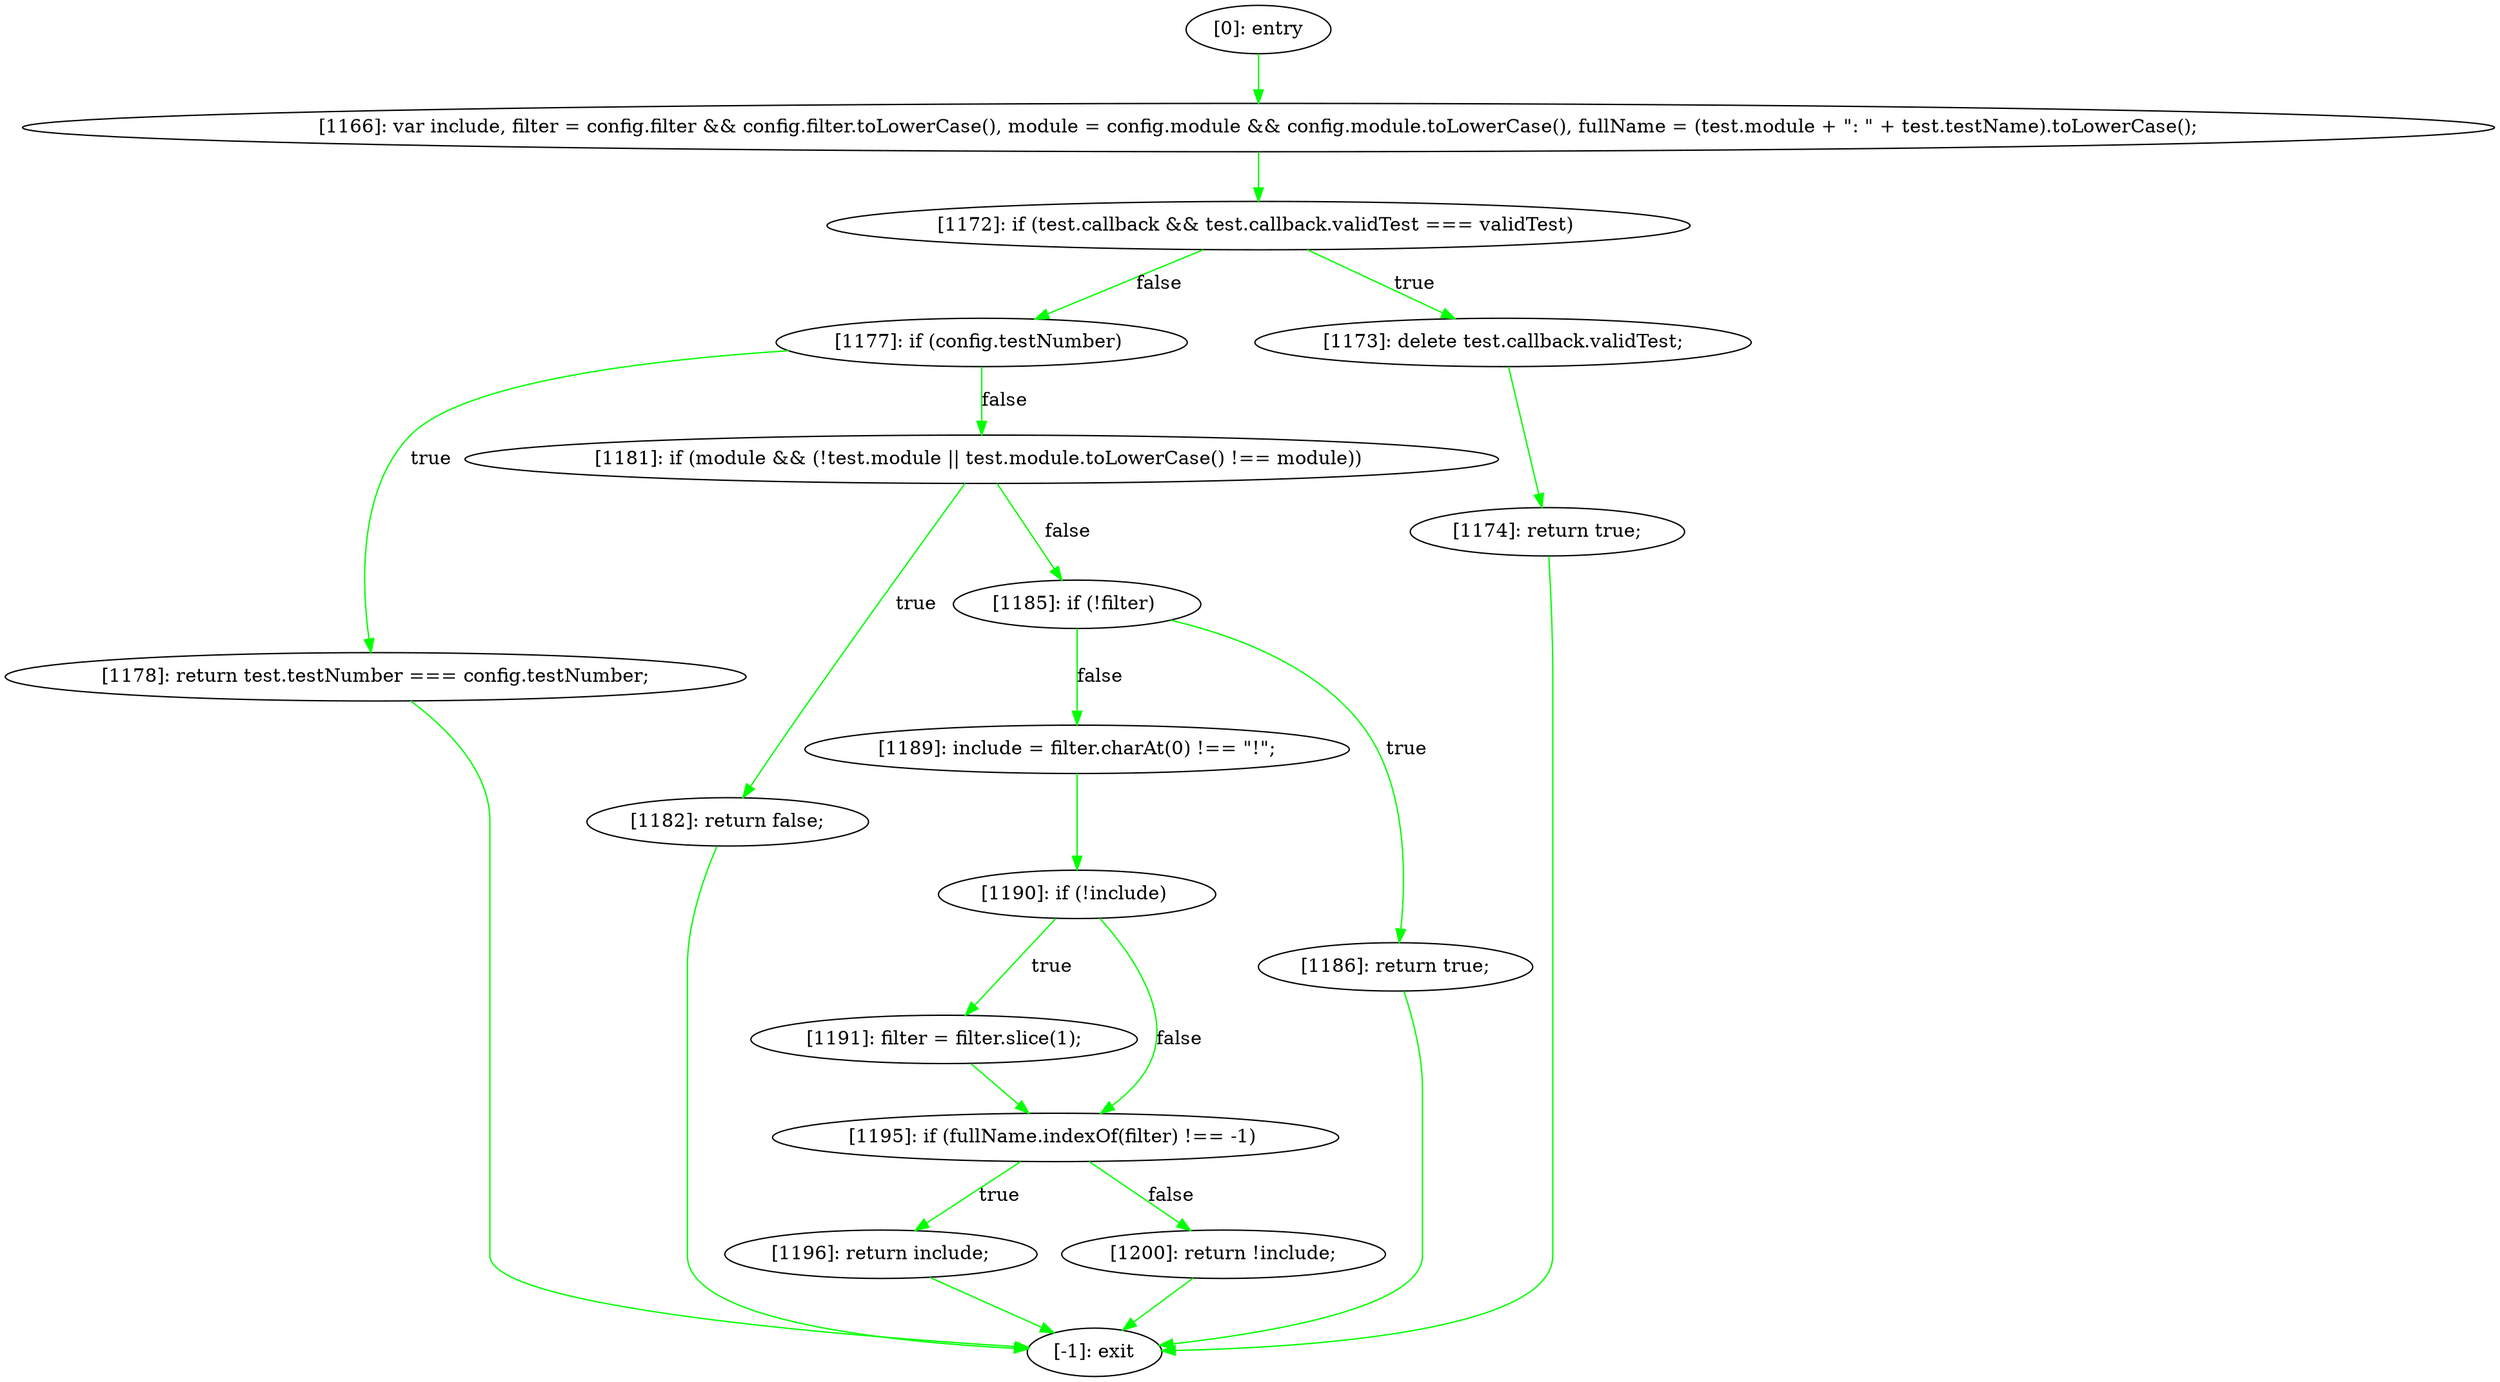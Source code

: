 digraph {
"0" [label="[1191]: filter = filter.slice(1);\n"] 
"1" [label="[1196]: return include;\n"] 
"2" [label="[1177]: if (config.testNumber) "] 
"3" [label="[1174]: return true;\n"] 
"4" [label="[1166]: var include, filter = config.filter && config.filter.toLowerCase(), module = config.module && config.module.toLowerCase(), fullName = (test.module + \": \" + test.testName).toLowerCase();\n"] 
"5" [label="[1182]: return false;\n"] 
"6" [label="[1195]: if (fullName.indexOf(filter) !== -1) "] 
"7" [label="[1172]: if (test.callback && test.callback.validTest === validTest) "] 
"8" [label="[1200]: return !include;\n"] 
"9" [label="[1178]: return test.testNumber === config.testNumber;\n"] 
"10" [label="[1190]: if (!include) "] 
"11" [label="[-1]: exit"] 
"12" [label="[1181]: if (module && (!test.module || test.module.toLowerCase() !== module)) "] 
"13" [label="[0]: entry"] 
"14" [label="[1189]: include = filter.charAt(0) !== \"!\";\n"] 
"15" [label="[1186]: return true;\n"] 
"16" [label="[1185]: if (!filter) "] 
"17" [label="[1173]: delete test.callback.validTest;\n"] 
"0" -> "6" [label="" color="green"] 
"1" -> "11" [label="" color="green"] 
"2" -> "9" [label="true" color="green"] 
"2" -> "12" [label="false" color="green"] 
"3" -> "11" [label="" color="green"] 
"4" -> "7" [label="" color="green"] 
"5" -> "11" [label="" color="green"] 
"6" -> "1" [label="true" color="green"] 
"6" -> "8" [label="false" color="green"] 
"7" -> "17" [label="true" color="green"] 
"7" -> "2" [label="false" color="green"] 
"8" -> "11" [label="" color="green"] 
"9" -> "11" [label="" color="green"] 
"10" -> "0" [label="true" color="green"] 
"10" -> "6" [label="false" color="green"] 
"12" -> "5" [label="true" color="green"] 
"12" -> "16" [label="false" color="green"] 
"13" -> "4" [label="" color="green"] 
"14" -> "10" [label="" color="green"] 
"15" -> "11" [label="" color="green"] 
"16" -> "15" [label="true" color="green"] 
"16" -> "14" [label="false" color="green"] 
"17" -> "3" [label="" color="green"] 
}
